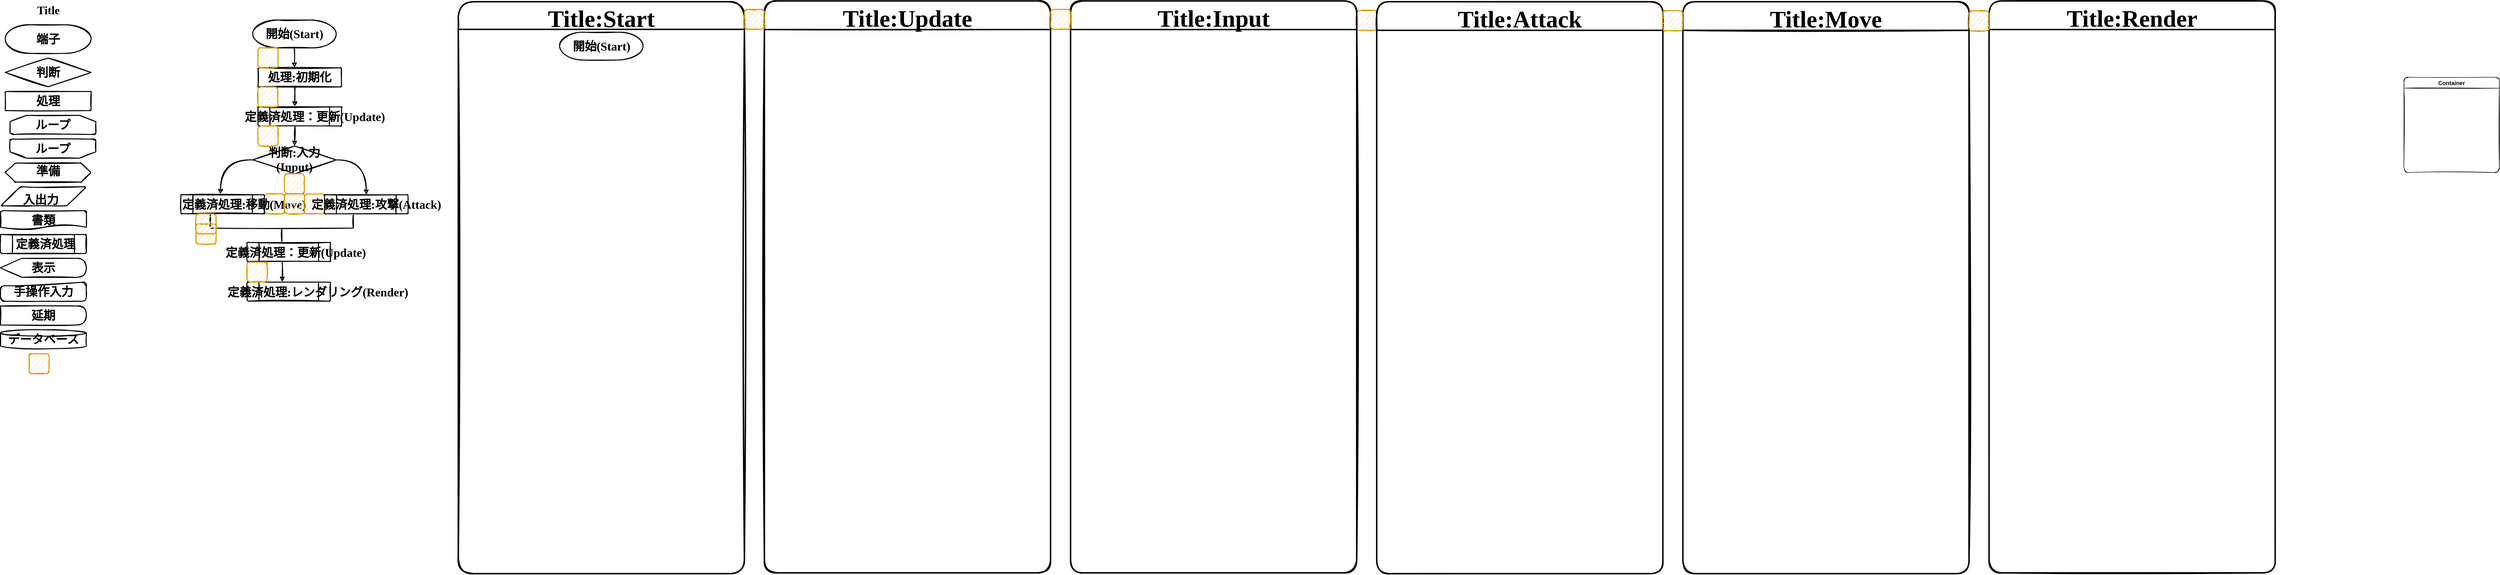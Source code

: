<mxfile version="19.0.3" type="device" pages="8"><diagram id="8b9356f4-c5a1-f736-3c46-6402eabdcbc7" name="FlowChart"><mxGraphModel dx="2331" dy="417" grid="1" gridSize="10" guides="1" tooltips="1" connect="1" arrows="1" fold="1" page="1" pageScale="1" pageWidth="827" pageHeight="1169" background="#ffffff" math="0" shadow="0"><root><mxCell id="0"/><mxCell id="1" parent="0"/><mxCell id="5joyLFY6nevB4MXao6UH-70" value="" style="rounded=1;whiteSpace=wrap;html=1;absoluteArcSize=1;arcSize=14;strokeWidth=2;aspect=fixed;fillColor=#ffe6cc;strokeColor=#d79b00;sketch=1;" parent="1" vertex="1"><mxGeometry x="1814" y="59.67" width="42" height="42" as="geometry"/></mxCell><mxCell id="oexPa3vgfGNYkKnhhj2G-73" value="" style="rounded=1;whiteSpace=wrap;html=1;absoluteArcSize=1;arcSize=14;strokeWidth=2;aspect=fixed;fillColor=#ffe6cc;strokeColor=#d79b00;sketch=1;" parent="1" vertex="1"><mxGeometry x="-392.5" y="444.66" width="42" height="42" as="geometry"/></mxCell><mxCell id="5joyLFY6nevB4MXao6UH-46" value="" style="strokeWidth=2;html=1;shape=mxgraph.flowchart.annotation_2;align=left;labelPosition=right;pointerEvents=1;rounded=1;sketch=1;direction=north;" parent="1" vertex="1"><mxGeometry x="-590" y="486.66" width="300" height="60" as="geometry"/></mxCell><mxCell id="oexPa3vgfGNYkKnhhj2G-74" value="" style="rounded=1;whiteSpace=wrap;html=1;absoluteArcSize=1;arcSize=14;strokeWidth=2;aspect=fixed;fillColor=#ffe6cc;strokeColor=#d79b00;sketch=1;" parent="1" vertex="1"><mxGeometry x="-476.5" y="444.66" width="42" height="42" as="geometry"/></mxCell><mxCell id="5joyLFY6nevB4MXao6UH-59" style="edgeStyle=orthogonalEdgeStyle;curved=1;rounded=1;sketch=1;orthogonalLoop=1;jettySize=auto;html=1;exitX=0.423;exitY=1.032;exitDx=0;exitDy=0;entryX=0.422;entryY=-0.014;entryDx=0;entryDy=0;entryPerimeter=0;exitPerimeter=0;strokeWidth=2;" parent="1" source="5joyLFY6nevB4MXao6UH-39" target="5joyLFY6nevB4MXao6UH-50" edge="1"><mxGeometry relative="1" as="geometry"/></mxCell><mxCell id="5joyLFY6nevB4MXao6UH-39" value="" style="verticalLabelPosition=bottom;verticalAlign=top;html=1;strokeWidth=2;shape=process;whiteSpace=wrap;rounded=1;size=0.14;arcSize=6;shadow=0;glass=0;comic=0;sketch=1;" parent="1" vertex="1"><mxGeometry x="-513" y="546.66" width="175" height="40" as="geometry"/></mxCell><mxCell id="4" value="&lt;font face=&quot;AsobiMemogaki&quot; style=&quot;font-size: 25px;&quot;&gt;&lt;b&gt;端子&lt;/b&gt;&lt;/font&gt;" style="strokeWidth=2;html=1;shape=mxgraph.flowchart.terminator;whiteSpace=wrap;rounded=1;shadow=0;glass=0;comic=0;aspect=fixed;sketch=1;" parent="1" vertex="1"><mxGeometry x="-1020" y="90" width="180" height="60" as="geometry"/></mxCell><mxCell id="5" value="&lt;font face=&quot;AsobiMemogaki&quot; style=&quot;font-size: 25px;&quot;&gt;&lt;b&gt;処理&lt;/b&gt;&lt;/font&gt;" style="strokeWidth=2;html=1;shape=mxgraph.flowchart.process;whiteSpace=wrap;rounded=1;shadow=0;glass=0;comic=0;sketch=1;" parent="1" vertex="1"><mxGeometry x="-1020" y="230" width="180" height="40" as="geometry"/></mxCell><mxCell id="9" value="&lt;font face=&quot;AsobiMemogaki&quot; style=&quot;font-size: 25px;&quot;&gt;&lt;b&gt;判断&lt;/b&gt;&lt;/font&gt;" style="strokeWidth=2;html=1;shape=mxgraph.flowchart.decision;rounded=1;shadow=0;glass=0;comic=0;aspect=fixed;sketch=1;labelBorderColor=none;labelBackgroundColor=none;whiteSpace=wrap;" parent="1" vertex="1"><mxGeometry x="-1020" y="160" width="180" height="60" as="geometry"/></mxCell><mxCell id="11" value="&lt;font face=&quot;AsobiMemogaki&quot; style=&quot;font-size: 25px;&quot;&gt;&lt;b&gt;ループ&lt;/b&gt;&lt;/font&gt;" style="strokeWidth=2;html=1;shape=mxgraph.flowchart.loop_limit;whiteSpace=wrap;rounded=1;shadow=0;glass=0;comic=0;direction=west;aspect=fixed;sketch=1;" parent="1" vertex="1"><mxGeometry x="-1010" y="330" width="180" height="40" as="geometry"/></mxCell><mxCell id="12" value="&lt;font face=&quot;AsobiMemogaki&quot; style=&quot;font-size: 25px;&quot;&gt;&lt;b&gt;ループ&lt;/b&gt;&lt;/font&gt;" style="strokeWidth=2;html=1;shape=mxgraph.flowchart.loop_limit;whiteSpace=wrap;rounded=1;shadow=0;glass=0;comic=0;aspect=fixed;sketch=1;" parent="1" vertex="1"><mxGeometry x="-1010" y="280" width="180" height="40" as="geometry"/></mxCell><mxCell id="22" value="" style="verticalLabelPosition=bottom;verticalAlign=top;html=1;strokeWidth=2;shape=process;whiteSpace=wrap;rounded=1;size=0.14;arcSize=6;shadow=0;glass=0;comic=0;sketch=1;" parent="1" vertex="1"><mxGeometry x="-1030" y="530" width="180" height="40" as="geometry"/></mxCell><mxCell id="23" value="&lt;font face=&quot;AsobiMemogaki&quot; style=&quot;font-size: 25px;&quot;&gt;&lt;b&gt;定義済処理&lt;/b&gt;&lt;/font&gt;" style="text;html=1;resizable=0;points=[];autosize=1;align=left;verticalAlign=top;spacingTop=-4;rounded=1;sketch=1;" parent="1" vertex="1"><mxGeometry x="-1000" y="533" width="140" height="20" as="geometry"/></mxCell><mxCell id="26" value="&lt;font face=&quot;AsobiMemogaki&quot; style=&quot;font-size: 25px;&quot;&gt;&lt;b&gt;表示&lt;/b&gt;&lt;/font&gt;" style="shape=display;whiteSpace=wrap;html=1;rounded=1;shadow=0;glass=0;comic=0;strokeWidth=2;sketch=1;" parent="1" vertex="1"><mxGeometry x="-1030" y="580" width="180" height="40" as="geometry"/></mxCell><mxCell id="27" value="" style="verticalLabelPosition=bottom;verticalAlign=top;html=1;strokeWidth=2;shape=hexagon;perimeter=hexagonPerimeter2;arcSize=6;size=0.117;rounded=1;shadow=0;glass=0;comic=0;aspect=fixed;sketch=1;" parent="1" vertex="1"><mxGeometry x="-1020" y="380" width="180" height="40" as="geometry"/></mxCell><mxCell id="28" value="&lt;font face=&quot;AsobiMemogaki&quot; style=&quot;font-size: 25px;&quot;&gt;&lt;b&gt;準備&lt;/b&gt;&lt;/font&gt;" style="text;html=1;resizable=0;points=[];autosize=1;align=left;verticalAlign=top;spacingTop=-4;rounded=1;sketch=1;" parent="1" vertex="1"><mxGeometry x="-957.5" y="380" width="70" height="20" as="geometry"/></mxCell><mxCell id="29" value="" style="verticalLabelPosition=bottom;verticalAlign=top;html=1;strokeWidth=2;shape=parallelogram;perimeter=parallelogramPerimeter;whiteSpace=wrap;rounded=1;arcSize=12;size=0.23;shadow=0;glass=0;comic=0;aspect=fixed;sketch=1;" parent="1" vertex="1"><mxGeometry x="-1030" y="430" width="180" height="40" as="geometry"/></mxCell><mxCell id="30" value="&lt;font face=&quot;AsobiMemogaki&quot; style=&quot;font-size: 25px;&quot;&gt;&lt;b&gt;入出力&lt;/b&gt;&lt;/font&gt;" style="text;html=1;resizable=0;points=[];autosize=1;align=left;verticalAlign=top;spacingTop=-4;rounded=1;sketch=1;" parent="1" vertex="1"><mxGeometry x="-985" y="440" width="90" height="20" as="geometry"/></mxCell><mxCell id="31" value="&lt;font face=&quot;AsobiMemogaki&quot; style=&quot;font-size: 25px;&quot;&gt;&lt;b&gt;書類&lt;/b&gt;&lt;/font&gt;" style="strokeWidth=2;html=1;shape=mxgraph.flowchart.document2;whiteSpace=wrap;size=0.25;rounded=1;shadow=0;glass=0;comic=0;aspect=fixed;sketch=1;" parent="1" vertex="1"><mxGeometry x="-1030" y="480" width="180" height="40" as="geometry"/></mxCell><mxCell id="32" value="&lt;font face=&quot;AsobiMemogaki&quot; style=&quot;font-size: 25px;&quot;&gt;&lt;b&gt;手操作入力&lt;/b&gt;&lt;/font&gt;" style="shape=manualInput;whiteSpace=wrap;html=1;rounded=1;shadow=0;glass=0;comic=0;strokeWidth=2;size=8;aspect=fixed;sketch=1;" parent="1" vertex="1"><mxGeometry x="-1030" y="630" width="180" height="40" as="geometry"/></mxCell><mxCell id="35" value="&lt;font face=&quot;AsobiMemogaki&quot; style=&quot;font-size: 25px;&quot;&gt;&lt;b&gt;延期&lt;/b&gt;&lt;/font&gt;" style="shape=delay;whiteSpace=wrap;html=1;rounded=1;shadow=0;glass=0;comic=0;strokeWidth=2;sketch=1;" parent="1" vertex="1"><mxGeometry x="-1030" y="680" width="180" height="40" as="geometry"/></mxCell><mxCell id="36" value="&lt;div style=&quot;text-align: justify&quot;&gt;&lt;font style=&quot;font-size: 25px;&quot; face=&quot;AsobiMemogaki&quot;&gt;&lt;b&gt;データベース&lt;/b&gt;&lt;/font&gt;&lt;/div&gt;" style="strokeWidth=2;html=1;shape=mxgraph.flowchart.database;whiteSpace=wrap;rounded=1;shadow=0;glass=0;comic=0;sketch=1;" parent="1" vertex="1"><mxGeometry x="-1030" y="730" width="180" height="40" as="geometry"/></mxCell><mxCell id="WuMcj0hJKlT_on0qylqf-58" value="" style="rounded=1;whiteSpace=wrap;html=1;absoluteArcSize=1;arcSize=14;strokeWidth=2;aspect=fixed;fillColor=#ffe6cc;strokeColor=#d79b00;sketch=1;" parent="1" vertex="1"><mxGeometry x="-970" y="780" width="42" height="42" as="geometry"/></mxCell><mxCell id="oexPa3vgfGNYkKnhhj2G-44" value="Title" style="text;strokeColor=none;fillColor=none;html=1;fontSize=24;fontStyle=1;verticalAlign=middle;align=center;fontFamily=AsobiMemogaki;sketch=1;rounded=1;" parent="1" vertex="1"><mxGeometry x="-980" y="40" width="100" height="40" as="geometry"/></mxCell><mxCell id="oexPa3vgfGNYkKnhhj2G-54" style="edgeStyle=orthogonalEdgeStyle;rounded=1;sketch=1;orthogonalLoop=1;jettySize=auto;html=1;exitX=0.5;exitY=1;exitDx=0;exitDy=0;exitPerimeter=0;fontFamily=AsobiMemogaki;fontSize=25;strokeWidth=2;entryX=0.437;entryY=-0.008;entryDx=0;entryDy=0;entryPerimeter=0;curved=1;" parent="1" source="oexPa3vgfGNYkKnhhj2G-46" target="oexPa3vgfGNYkKnhhj2G-53" edge="1"><mxGeometry relative="1" as="geometry"><mxPoint x="-413.468" y="170" as="targetPoint"/></mxGeometry></mxCell><mxCell id="oexPa3vgfGNYkKnhhj2G-46" value="&lt;font face=&quot;AsobiMemogaki&quot; style=&quot;font-size: 25px;&quot;&gt;&lt;b&gt;開始(Start)&lt;/b&gt;&lt;/font&gt;" style="strokeWidth=2;html=1;shape=mxgraph.flowchart.terminator;whiteSpace=wrap;rounded=1;shadow=0;glass=0;comic=0;aspect=fixed;sketch=1;" parent="1" vertex="1"><mxGeometry x="-501" y="80" width="175" height="58.33" as="geometry"/></mxCell><mxCell id="oexPa3vgfGNYkKnhhj2G-63" style="rounded=1;sketch=1;orthogonalLoop=1;jettySize=auto;html=1;exitX=0.442;exitY=1.041;exitDx=0;exitDy=0;exitPerimeter=0;fontFamily=AsobiMemogaki;fontSize=25;strokeWidth=2;entryX=0.44;entryY=-0.024;entryDx=0;entryDy=0;entryPerimeter=0;curved=1;" parent="1" source="oexPa3vgfGNYkKnhhj2G-53" target="oexPa3vgfGNYkKnhhj2G-56" edge="1"><mxGeometry relative="1" as="geometry"><mxPoint x="-402.478" y="260" as="targetPoint"/></mxGeometry></mxCell><mxCell id="oexPa3vgfGNYkKnhhj2G-53" value="&lt;b&gt;&lt;font face=&quot;AsobiMemogaki&quot; style=&quot;font-size: 25px;&quot;&gt;処理:&lt;/font&gt;&lt;font face=&quot;AsobiMemogaki&quot;&gt;&lt;span style=&quot;font-size: 25px;&quot;&gt;初期化&lt;/span&gt;&lt;/font&gt;&lt;/b&gt;" style="strokeWidth=2;html=1;shape=mxgraph.flowchart.process;whiteSpace=wrap;rounded=1;shadow=0;glass=0;comic=0;sketch=1;" parent="1" vertex="1"><mxGeometry x="-490" y="180.33" width="175" height="40" as="geometry"/></mxCell><mxCell id="oexPa3vgfGNYkKnhhj2G-48" value="" style="rounded=1;whiteSpace=wrap;html=1;absoluteArcSize=1;arcSize=14;strokeWidth=2;aspect=fixed;fillColor=#ffe6cc;strokeColor=#d79b00;sketch=1;" parent="1" vertex="1"><mxGeometry x="-490" y="138.33" width="42" height="42" as="geometry"/></mxCell><mxCell id="oexPa3vgfGNYkKnhhj2G-65" style="edgeStyle=none;rounded=1;sketch=1;orthogonalLoop=1;jettySize=auto;html=1;exitX=0.446;exitY=0.999;exitDx=0;exitDy=0;exitPerimeter=0;entryX=0.5;entryY=0;entryDx=0;entryDy=0;entryPerimeter=0;fontFamily=AsobiMemogaki;fontSize=25;strokeWidth=2;curved=1;" parent="1" source="oexPa3vgfGNYkKnhhj2G-56" target="oexPa3vgfGNYkKnhhj2G-55" edge="1"><mxGeometry relative="1" as="geometry"/></mxCell><mxCell id="oexPa3vgfGNYkKnhhj2G-72" style="edgeStyle=orthogonalEdgeStyle;rounded=1;sketch=1;orthogonalLoop=1;jettySize=auto;html=1;exitX=1;exitY=0.5;exitDx=0;exitDy=0;exitPerimeter=0;fontFamily=AsobiMemogaki;fontSize=25;strokeWidth=2;entryX=0.5;entryY=0;entryDx=0;entryDy=0;curved=1;" parent="1" source="oexPa3vgfGNYkKnhhj2G-55" target="oexPa3vgfGNYkKnhhj2G-67" edge="1"><mxGeometry relative="1" as="geometry"><mxPoint x="-280" y="440" as="targetPoint"/></mxGeometry></mxCell><mxCell id="5joyLFY6nevB4MXao6UH-37" style="edgeStyle=orthogonalEdgeStyle;rounded=1;sketch=1;orthogonalLoop=1;jettySize=auto;html=1;exitX=0;exitY=0.5;exitDx=0;exitDy=0;exitPerimeter=0;fontFamily=AsobiMemogaki;fontSize=25;strokeWidth=2;entryX=0.473;entryY=-0.035;entryDx=0;entryDy=0;entryPerimeter=0;curved=1;" parent="1" source="oexPa3vgfGNYkKnhhj2G-55" target="oexPa3vgfGNYkKnhhj2G-75" edge="1"><mxGeometry relative="1" as="geometry"><mxPoint x="-570" y="373.627" as="targetPoint"/><Array as="points"><mxPoint x="-569" y="374"/></Array></mxGeometry></mxCell><mxCell id="oexPa3vgfGNYkKnhhj2G-55" value="&lt;font face=&quot;AsobiMemogaki&quot; style=&quot;font-size: 25px;&quot;&gt;&lt;b&gt;判断:入力(Input)&lt;/b&gt;&lt;/font&gt;" style="strokeWidth=2;html=1;shape=mxgraph.flowchart.decision;whiteSpace=wrap;rounded=1;shadow=0;glass=0;comic=0;aspect=fixed;sketch=1;" parent="1" vertex="1"><mxGeometry x="-501" y="344.33" width="175" height="58.33" as="geometry"/></mxCell><mxCell id="oexPa3vgfGNYkKnhhj2G-56" value="" style="verticalLabelPosition=bottom;verticalAlign=top;html=1;strokeWidth=2;shape=process;whiteSpace=wrap;rounded=1;size=0.14;arcSize=6;shadow=0;glass=0;comic=0;sketch=1;" parent="1" vertex="1"><mxGeometry x="-490" y="262.33" width="175" height="40" as="geometry"/></mxCell><mxCell id="oexPa3vgfGNYkKnhhj2G-57" value="&lt;font face=&quot;AsobiMemogaki&quot; style=&quot;font-size: 25px;&quot;&gt;&lt;b&gt;定義済処理：更新(Update)&lt;/b&gt;&lt;/font&gt;" style="text;html=1;resizable=0;points=[];autosize=1;align=left;verticalAlign=top;spacingTop=-4;rounded=1;sketch=1;" parent="1" vertex="1"><mxGeometry x="-520" y="266" width="270" height="20" as="geometry"/></mxCell><mxCell id="oexPa3vgfGNYkKnhhj2G-58" value="" style="rounded=1;whiteSpace=wrap;html=1;absoluteArcSize=1;arcSize=14;strokeWidth=2;aspect=fixed;fillColor=#ffe6cc;strokeColor=#d79b00;sketch=1;" parent="1" vertex="1"><mxGeometry x="-490" y="220.33" width="42" height="42" as="geometry"/></mxCell><mxCell id="oexPa3vgfGNYkKnhhj2G-64" value="" style="rounded=1;whiteSpace=wrap;html=1;absoluteArcSize=1;arcSize=14;strokeWidth=2;aspect=fixed;fillColor=#ffe6cc;strokeColor=#d79b00;sketch=1;" parent="1" vertex="1"><mxGeometry x="-490" y="302.33" width="42" height="42" as="geometry"/></mxCell><mxCell id="oexPa3vgfGNYkKnhhj2G-67" value="" style="verticalLabelPosition=bottom;verticalAlign=top;html=1;strokeWidth=2;shape=process;whiteSpace=wrap;rounded=1;size=0.14;arcSize=6;shadow=0;glass=0;comic=0;sketch=1;" parent="1" vertex="1"><mxGeometry x="-350.5" y="446.66" width="175" height="40" as="geometry"/></mxCell><mxCell id="oexPa3vgfGNYkKnhhj2G-68" value="&lt;font face=&quot;AsobiMemogaki&quot; style=&quot;font-size: 25px;&quot;&gt;&lt;b&gt;定義済処理:攻撃(Attack)&lt;/b&gt;&lt;/font&gt;" style="text;html=1;resizable=0;points=[];autosize=1;align=left;verticalAlign=top;spacingTop=-4;rounded=1;sketch=1;" parent="1" vertex="1"><mxGeometry x="-380" y="450" width="270" height="20" as="geometry"/></mxCell><mxCell id="oexPa3vgfGNYkKnhhj2G-69" value="" style="rounded=1;whiteSpace=wrap;html=1;absoluteArcSize=1;arcSize=14;strokeWidth=2;aspect=fixed;fillColor=#ffe6cc;strokeColor=#d79b00;sketch=1;" parent="1" vertex="1"><mxGeometry x="-434.5" y="402.66" width="42" height="42" as="geometry"/></mxCell><mxCell id="oexPa3vgfGNYkKnhhj2G-75" value="" style="verticalLabelPosition=bottom;verticalAlign=top;html=1;strokeWidth=2;shape=process;whiteSpace=wrap;rounded=1;size=0.14;arcSize=6;shadow=0;glass=0;comic=0;sketch=1;" parent="1" vertex="1"><mxGeometry x="-651.5" y="446.66" width="175" height="40" as="geometry"/></mxCell><mxCell id="oexPa3vgfGNYkKnhhj2G-76" value="&lt;font face=&quot;AsobiMemogaki&quot; style=&quot;font-size: 25px;&quot;&gt;&lt;b&gt;定義済処理:移動(Move)&lt;/b&gt;&lt;/font&gt;" style="text;html=1;resizable=0;points=[];autosize=1;align=left;verticalAlign=top;spacingTop=-4;rounded=1;sketch=1;" parent="1" vertex="1"><mxGeometry x="-651.5" y="450" width="250" height="20" as="geometry"/></mxCell><mxCell id="5joyLFY6nevB4MXao6UH-38" value="&lt;font face=&quot;AsobiMemogaki&quot; style=&quot;font-size: 25px;&quot;&gt;&lt;b&gt;定義済処理：更新(Update)&lt;/b&gt;&lt;/font&gt;" style="text;html=1;resizable=0;points=[];autosize=1;align=left;verticalAlign=top;spacingTop=-4;rounded=1;sketch=1;" parent="1" vertex="1"><mxGeometry x="-560" y="551" width="270" height="20" as="geometry"/></mxCell><mxCell id="5joyLFY6nevB4MXao6UH-48" value="" style="rounded=1;whiteSpace=wrap;html=1;absoluteArcSize=1;arcSize=14;strokeWidth=2;aspect=fixed;fillColor=#ffe6cc;strokeColor=#d79b00;sketch=1;" parent="1" vertex="1"><mxGeometry x="-620" y="508.0" width="42" height="42" as="geometry"/></mxCell><mxCell id="oexPa3vgfGNYkKnhhj2G-70" value="" style="rounded=1;whiteSpace=wrap;html=1;absoluteArcSize=1;arcSize=14;strokeWidth=2;aspect=fixed;fillColor=#ffe6cc;strokeColor=#d79b00;sketch=1;" parent="1" vertex="1"><mxGeometry x="-434.5" y="444.66" width="42" height="42" as="geometry"/></mxCell><mxCell id="5joyLFY6nevB4MXao6UH-36" value="" style="rounded=1;whiteSpace=wrap;html=1;absoluteArcSize=1;arcSize=14;strokeWidth=2;aspect=fixed;fillColor=#ffe6cc;strokeColor=#d79b00;sketch=1;" parent="1" vertex="1"><mxGeometry x="-620" y="486.66" width="42" height="42" as="geometry"/></mxCell><mxCell id="5joyLFY6nevB4MXao6UH-50" value="" style="verticalLabelPosition=bottom;verticalAlign=top;html=1;strokeWidth=2;shape=process;whiteSpace=wrap;rounded=1;size=0.14;arcSize=6;shadow=0;glass=0;comic=0;sketch=1;" parent="1" vertex="1"><mxGeometry x="-513" y="630" width="175" height="40" as="geometry"/></mxCell><mxCell id="5joyLFY6nevB4MXao6UH-51" value="&lt;font face=&quot;AsobiMemogaki&quot; style=&quot;font-size: 25px;&quot;&gt;&lt;b&gt;定義済処理:レンダリング(Render)&lt;/b&gt;&lt;/font&gt;" style="text;html=1;resizable=0;points=[];autosize=1;align=left;verticalAlign=top;spacingTop=-4;rounded=1;sketch=1;" parent="1" vertex="1"><mxGeometry x="-556" y="634" width="310" height="20" as="geometry"/></mxCell><mxCell id="5joyLFY6nevB4MXao6UH-52" value="" style="rounded=1;whiteSpace=wrap;html=1;absoluteArcSize=1;arcSize=14;strokeWidth=2;aspect=fixed;fillColor=#ffe6cc;strokeColor=#d79b00;sketch=1;" parent="1" vertex="1"><mxGeometry x="-513" y="588.0" width="42" height="42" as="geometry"/></mxCell><mxCell id="5joyLFY6nevB4MXao6UH-65" value="Title:Start" style="swimlane;rounded=1;sketch=1;fontSize=50;strokeColor=default;strokeWidth=3;fontFamily=AsobiMemogaki;startSize=58;verticalAlign=middle;arcSize=19;aspect=fixed;" parent="1" vertex="1"><mxGeometry x="-70" y="41.67" width="600" height="1200" as="geometry"><mxRectangle x="-70" y="41.67" width="220" height="70" as="alternateBounds"/></mxGeometry></mxCell><mxCell id="5joyLFY6nevB4MXao6UH-61" value="&lt;b style=&quot;font-family: AsobiMemogaki; font-size: 25px;&quot;&gt;開始(Start)&lt;/b&gt;" style="strokeWidth=2;html=1;shape=mxgraph.flowchart.terminator;whiteSpace=wrap;rounded=1;shadow=0;glass=0;comic=0;aspect=fixed;sketch=1;" parent="5joyLFY6nevB4MXao6UH-65" vertex="1"><mxGeometry x="212.5" y="64" width="175" height="58.33" as="geometry"/></mxCell><mxCell id="5joyLFY6nevB4MXao6UH-66" value="Title:Update" style="swimlane;rounded=1;sketch=1;fontSize=50;strokeColor=default;strokeWidth=3;fontFamily=AsobiMemogaki;startSize=60;verticalAlign=middle;aspect=fixed;" parent="1" vertex="1"><mxGeometry x="572" y="40" width="600" height="1200" as="geometry"><mxRectangle x="160" y="202.66" width="220" height="70" as="alternateBounds"/></mxGeometry></mxCell><mxCell id="5joyLFY6nevB4MXao6UH-67" value="" style="rounded=1;whiteSpace=wrap;html=1;absoluteArcSize=1;arcSize=14;strokeWidth=2;aspect=fixed;fillColor=#ffe6cc;strokeColor=#d79b00;sketch=1;" parent="1" vertex="1"><mxGeometry x="530" y="57.67" width="42" height="42" as="geometry"/></mxCell><mxCell id="5joyLFY6nevB4MXao6UH-68" value="Title:Input" style="swimlane;rounded=1;sketch=1;fontSize=50;strokeColor=default;strokeWidth=3;fontFamily=AsobiMemogaki;startSize=60;verticalAlign=middle;aspect=fixed;" parent="1" vertex="1"><mxGeometry x="1214" y="40" width="600" height="1200" as="geometry"><mxRectangle x="160" y="202.66" width="220" height="70" as="alternateBounds"/></mxGeometry></mxCell><mxCell id="5joyLFY6nevB4MXao6UH-69" value="" style="rounded=1;whiteSpace=wrap;html=1;absoluteArcSize=1;arcSize=14;strokeWidth=2;aspect=fixed;fillColor=#ffe6cc;strokeColor=#d79b00;sketch=1;" parent="1" vertex="1"><mxGeometry x="1172" y="57.67" width="42" height="42" as="geometry"/></mxCell><mxCell id="5joyLFY6nevB4MXao6UH-71" value="Title:Attack" style="swimlane;rounded=1;sketch=1;fontSize=50;strokeColor=default;strokeWidth=3;fontFamily=AsobiMemogaki;startSize=60;verticalAlign=middle;aspect=fixed;" parent="1" vertex="1"><mxGeometry x="1856" y="41.67" width="600" height="1200" as="geometry"><mxRectangle x="160" y="202.66" width="220" height="70" as="alternateBounds"/></mxGeometry></mxCell><mxCell id="5joyLFY6nevB4MXao6UH-73" value="Title:Move" style="swimlane;rounded=1;sketch=1;fontSize=50;strokeColor=default;strokeWidth=3;fontFamily=AsobiMemogaki;startSize=60;verticalAlign=middle;aspect=fixed;" parent="1" vertex="1"><mxGeometry x="2498" y="41.67" width="600" height="1200" as="geometry"><mxRectangle x="160" y="202.66" width="220" height="70" as="alternateBounds"/></mxGeometry></mxCell><mxCell id="5joyLFY6nevB4MXao6UH-72" value="" style="rounded=1;whiteSpace=wrap;html=1;absoluteArcSize=1;arcSize=14;strokeWidth=2;aspect=fixed;fillColor=#ffe6cc;strokeColor=#d79b00;sketch=1;" parent="1" vertex="1"><mxGeometry x="2456" y="60.67" width="42" height="42" as="geometry"/></mxCell><mxCell id="5joyLFY6nevB4MXao6UH-75" value="Title:Render" style="swimlane;rounded=1;sketch=1;fontSize=50;strokeColor=default;strokeWidth=3;fontFamily=AsobiMemogaki;startSize=60;verticalAlign=middle;aspect=fixed;" parent="1" vertex="1"><mxGeometry x="3140" y="40" width="600" height="1200" as="geometry"><mxRectangle x="160" y="202.66" width="220" height="70" as="alternateBounds"/></mxGeometry></mxCell><mxCell id="5joyLFY6nevB4MXao6UH-74" value="" style="rounded=1;whiteSpace=wrap;html=1;absoluteArcSize=1;arcSize=14;strokeWidth=2;aspect=fixed;fillColor=#ffe6cc;strokeColor=#d79b00;sketch=1;" parent="1" vertex="1"><mxGeometry x="3098" y="60.67" width="42" height="42" as="geometry"/></mxCell><mxCell id="UJD3POqUh4bHKtWmV-pj-36" value="Container" style="swimlane;rounded=1;sketch=1;" vertex="1" parent="1"><mxGeometry x="4010" y="200" width="200" height="200" as="geometry"><mxRectangle x="4010" y="200" width="90" height="23" as="alternateBounds"/></mxGeometry></mxCell></root></mxGraphModel></diagram><diagram id="SIBR8JVRIrvBicc1WjG_" name="Sequence Chart"><mxGraphModel dx="981" dy="752" grid="1" gridSize="10" guides="1" tooltips="1" connect="1" arrows="1" fold="1" page="1" pageScale="1" pageWidth="827" pageHeight="1169" background="#ffffff" math="0" shadow="0"><root><mxCell id="0"/><mxCell id="1" parent="0"/></root></mxGraphModel></diagram><diagram id="DHMqi2kpycABYLg0SRsI" name="Activity Chart"><mxGraphModel dx="981" dy="752" grid="1" gridSize="10" guides="1" tooltips="1" connect="1" arrows="1" fold="1" page="1" pageScale="1" pageWidth="827" pageHeight="1169" background="#ffffff" math="0" shadow="0"><root><mxCell id="0"/><mxCell id="1" parent="0"/></root></mxGraphModel></diagram><diagram id="byK9zjGDSTQlV0NVsNNI" name="Class Chart"><mxGraphModel dx="981" dy="752" grid="1" gridSize="10" guides="1" tooltips="1" connect="1" arrows="1" fold="1" page="1" pageScale="1" pageWidth="827" pageHeight="1169" background="#ffffff" math="0" shadow="0"><root><mxCell id="0"/><mxCell id="1" parent="0"/><mxCell id="vRAII94xCJ6-noor-me1-6" value="Classname" style="swimlane;fontStyle=1;align=center;verticalAlign=top;childLayout=stackLayout;horizontal=1;startSize=26;horizontalStack=0;resizeParent=1;resizeParentMax=0;resizeLast=0;collapsible=1;marginBottom=0;rounded=0;" parent="1" vertex="1"><mxGeometry x="20" y="10" width="160" height="86" as="geometry"/></mxCell><mxCell id="vRAII94xCJ6-noor-me1-7" value="+ field: type" style="text;strokeColor=none;fillColor=none;align=left;verticalAlign=top;spacingLeft=4;spacingRight=4;overflow=hidden;rotatable=0;points=[[0,0.5],[1,0.5]];portConstraint=eastwest;rounded=0;" parent="vRAII94xCJ6-noor-me1-6" vertex="1"><mxGeometry y="26" width="160" height="26" as="geometry"/></mxCell><mxCell id="vRAII94xCJ6-noor-me1-8" value="" style="line;strokeWidth=1;fillColor=none;align=left;verticalAlign=middle;spacingTop=-1;spacingLeft=3;spacingRight=3;rotatable=0;labelPosition=right;points=[];portConstraint=eastwest;rounded=0;" parent="vRAII94xCJ6-noor-me1-6" vertex="1"><mxGeometry y="52" width="160" height="8" as="geometry"/></mxCell><mxCell id="vRAII94xCJ6-noor-me1-9" value="+ method(type): type" style="text;strokeColor=none;fillColor=none;align=left;verticalAlign=top;spacingLeft=4;spacingRight=4;overflow=hidden;rotatable=0;points=[[0,0.5],[1,0.5]];portConstraint=eastwest;rounded=0;" parent="vRAII94xCJ6-noor-me1-6" vertex="1"><mxGeometry y="60" width="160" height="26" as="geometry"/></mxCell></root></mxGraphModel></diagram><diagram id="HYEKNNbzPxQlusysOU6j" name="Object Chart"><mxGraphModel dx="981" dy="752" grid="1" gridSize="10" guides="1" tooltips="1" connect="1" arrows="1" fold="1" page="1" pageScale="1" pageWidth="827" pageHeight="1169" background="#ffffff" math="0" shadow="0"><root><mxCell id="0"/><mxCell id="1" parent="0"/></root></mxGraphModel></diagram><diagram id="8Feo2pbNz3kHHalTPfX5" name="Component Charts"><mxGraphModel dx="981" dy="752" grid="1" gridSize="10" guides="1" tooltips="1" connect="1" arrows="1" fold="1" page="1" pageScale="1" pageWidth="827" pageHeight="1169" background="#ffffff" math="0" shadow="0"><root><mxCell id="0"/><mxCell id="1" parent="0"/></root></mxGraphModel></diagram><diagram id="8anw3CSdZ9RILgqmspnl" name="State Transition Charts"><mxGraphModel dx="981" dy="752" grid="1" gridSize="10" guides="1" tooltips="1" connect="1" arrows="1" fold="1" page="1" pageScale="1" pageWidth="827" pageHeight="1169" background="#ffffff" math="0" shadow="0"><root><mxCell id="0"/><mxCell id="1" parent="0"/></root></mxGraphModel></diagram><diagram id="hjJhLCi5dbCxMtqOYE69" name="Timing Charts"><mxGraphModel dx="1422" dy="875" grid="1" gridSize="10" guides="1" tooltips="1" connect="1" arrows="1" fold="1" page="1" pageScale="1" pageWidth="827" pageHeight="1169" background="#ffffff" math="0" shadow="0"><root><mxCell id="0"/><mxCell id="1" parent="0"/></root></mxGraphModel></diagram></mxfile>
